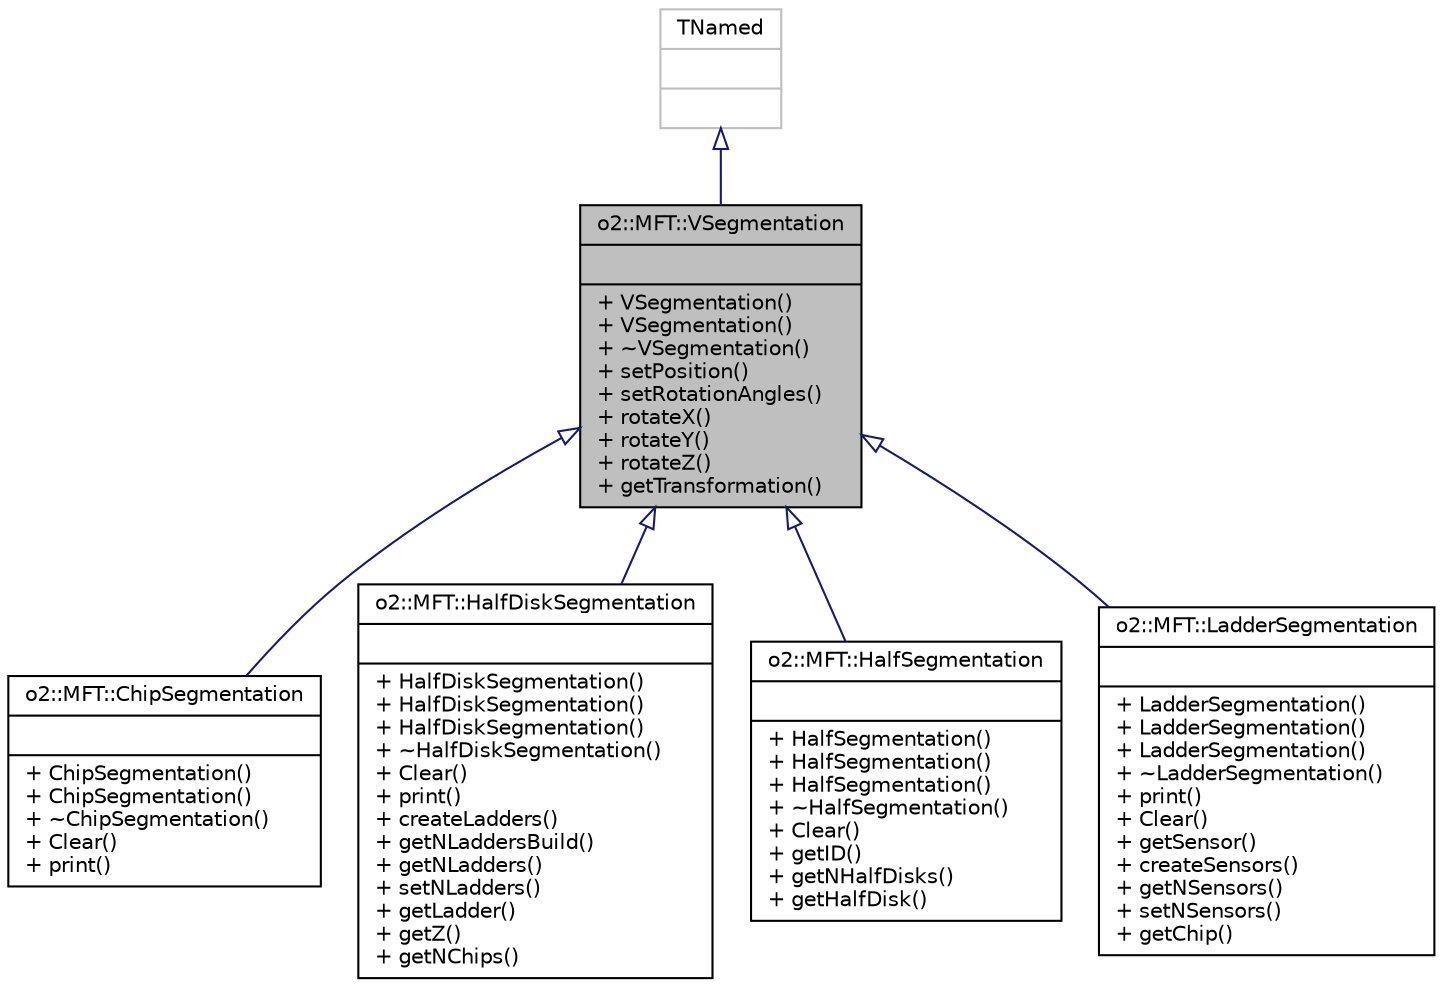 digraph "o2::MFT::VSegmentation"
{
 // INTERACTIVE_SVG=YES
  bgcolor="transparent";
  edge [fontname="Helvetica",fontsize="10",labelfontname="Helvetica",labelfontsize="10"];
  node [fontname="Helvetica",fontsize="10",shape=record];
  Node1 [label="{o2::MFT::VSegmentation\n||+ VSegmentation()\l+ VSegmentation()\l+ ~VSegmentation()\l+ setPosition()\l+ setRotationAngles()\l+ rotateX()\l+ rotateY()\l+ rotateZ()\l+ getTransformation()\l}",height=0.2,width=0.4,color="black", fillcolor="grey75", style="filled" fontcolor="black"];
  Node2 -> Node1 [dir="back",color="midnightblue",fontsize="10",style="solid",arrowtail="onormal",fontname="Helvetica"];
  Node2 [label="{TNamed\n||}",height=0.2,width=0.4,color="grey75"];
  Node1 -> Node3 [dir="back",color="midnightblue",fontsize="10",style="solid",arrowtail="onormal",fontname="Helvetica"];
  Node3 [label="{o2::MFT::ChipSegmentation\n||+ ChipSegmentation()\l+ ChipSegmentation()\l+ ~ChipSegmentation()\l+ Clear()\l+ print()\l}",height=0.2,width=0.4,color="black",URL="$d5/d37/classo2_1_1MFT_1_1ChipSegmentation.html"];
  Node1 -> Node4 [dir="back",color="midnightblue",fontsize="10",style="solid",arrowtail="onormal",fontname="Helvetica"];
  Node4 [label="{o2::MFT::HalfDiskSegmentation\n||+ HalfDiskSegmentation()\l+ HalfDiskSegmentation()\l+ HalfDiskSegmentation()\l+ ~HalfDiskSegmentation()\l+ Clear()\l+ print()\l+ createLadders()\l+ getNLaddersBuild()\l+ getNLadders()\l+ setNLadders()\l+ getLadder()\l+ getZ()\l+ getNChips()\l}",height=0.2,width=0.4,color="black",URL="$d5/df3/classo2_1_1MFT_1_1HalfDiskSegmentation.html"];
  Node1 -> Node5 [dir="back",color="midnightblue",fontsize="10",style="solid",arrowtail="onormal",fontname="Helvetica"];
  Node5 [label="{o2::MFT::HalfSegmentation\n||+ HalfSegmentation()\l+ HalfSegmentation()\l+ HalfSegmentation()\l+ ~HalfSegmentation()\l+ Clear()\l+ getID()\l+ getNHalfDisks()\l+ getHalfDisk()\l}",height=0.2,width=0.4,color="black",URL="$d7/de1/classo2_1_1MFT_1_1HalfSegmentation.html"];
  Node1 -> Node6 [dir="back",color="midnightblue",fontsize="10",style="solid",arrowtail="onormal",fontname="Helvetica"];
  Node6 [label="{o2::MFT::LadderSegmentation\n||+ LadderSegmentation()\l+ LadderSegmentation()\l+ LadderSegmentation()\l+ ~LadderSegmentation()\l+ print()\l+ Clear()\l+ getSensor()\l+ createSensors()\l+ getNSensors()\l+ setNSensors()\l+ getChip()\l}",height=0.2,width=0.4,color="black",URL="$d4/d6b/classo2_1_1MFT_1_1LadderSegmentation.html"];
}
